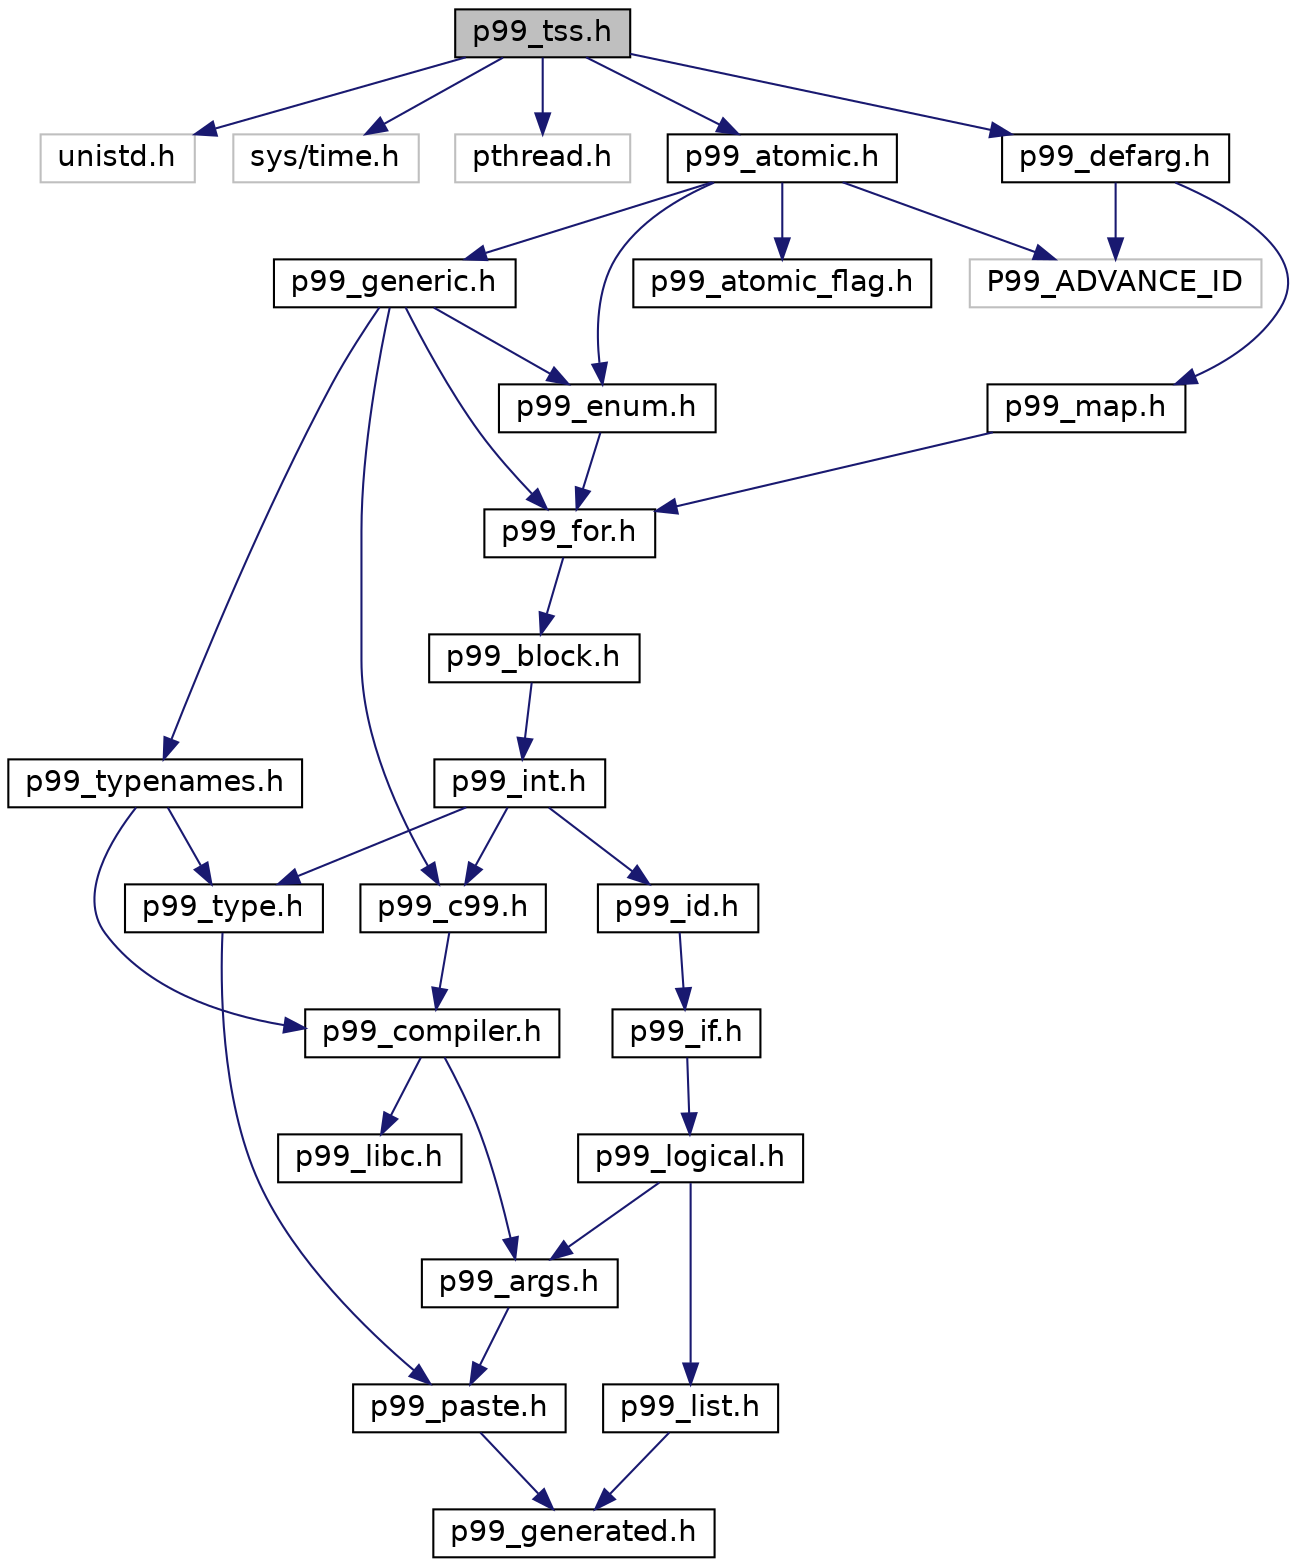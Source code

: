 digraph "p99_tss.h"
{
 // LATEX_PDF_SIZE
  edge [fontname="Helvetica",fontsize="14",labelfontname="Helvetica",labelfontsize="14"];
  node [fontname="Helvetica",fontsize="14",shape=record];
  Node1 [label="p99_tss.h",height=0.2,width=0.4,color="black", fillcolor="grey75", style="filled", fontcolor="black",tooltip=" "];
  Node1 -> Node2 [color="midnightblue",fontsize="14",style="solid",fontname="Helvetica"];
  Node2 [label="unistd.h",height=0.2,width=0.4,color="grey75", fillcolor="white", style="filled",tooltip=" "];
  Node1 -> Node3 [color="midnightblue",fontsize="14",style="solid",fontname="Helvetica"];
  Node3 [label="sys/time.h",height=0.2,width=0.4,color="grey75", fillcolor="white", style="filled",tooltip=" "];
  Node1 -> Node4 [color="midnightblue",fontsize="14",style="solid",fontname="Helvetica"];
  Node4 [label="pthread.h",height=0.2,width=0.4,color="grey75", fillcolor="white", style="filled",tooltip=" "];
  Node1 -> Node5 [color="midnightblue",fontsize="14",style="solid",fontname="Helvetica"];
  Node5 [label="p99_defarg.h",height=0.2,width=0.4,color="black", fillcolor="white", style="filled",URL="$p99__defarg_8h.html",tooltip="Macros for default arguments to functions."];
  Node5 -> Node6 [color="midnightblue",fontsize="14",style="solid",fontname="Helvetica"];
  Node6 [label="p99_map.h",height=0.2,width=0.4,color="black", fillcolor="white", style="filled",URL="$p99__map_8h.html",tooltip="macros to produce lists of statements or declarations."];
  Node6 -> Node7 [color="midnightblue",fontsize="14",style="solid",fontname="Helvetica"];
  Node7 [label="p99_for.h",height=0.2,width=0.4,color="black", fillcolor="white", style="filled",URL="$p99__for_8h.html",tooltip="A preprocessor for loop implementation and some derived list handling macros."];
  Node7 -> Node8 [color="midnightblue",fontsize="14",style="solid",fontname="Helvetica"];
  Node8 [label="p99_block.h",height=0.2,width=0.4,color="black", fillcolor="white", style="filled",URL="$p99__block_8h.html",tooltip="Macros that implement controlling blocks."];
  Node8 -> Node9 [color="midnightblue",fontsize="14",style="solid",fontname="Helvetica"];
  Node9 [label="p99_int.h",height=0.2,width=0.4,color="black", fillcolor="white", style="filled",URL="$p99__int_8h.html",tooltip="Macros handling integer types and initialization."];
  Node9 -> Node10 [color="midnightblue",fontsize="14",style="solid",fontname="Helvetica"];
  Node10 [label="p99_c99.h",height=0.2,width=0.4,color="black", fillcolor="white", style="filled",URL="$p99__c99_8h.html",tooltip="C99 specific include files that are required by the standard."];
  Node10 -> Node11 [color="midnightblue",fontsize="14",style="solid",fontname="Helvetica"];
  Node11 [label="p99_compiler.h",height=0.2,width=0.4,color="black", fillcolor="white", style="filled",URL="$p99__compiler_8h.html",tooltip="Group compiler dependencies together in one file."];
  Node11 -> Node12 [color="midnightblue",fontsize="14",style="solid",fontname="Helvetica"];
  Node12 [label="p99_args.h",height=0.2,width=0.4,color="black", fillcolor="white", style="filled",URL="$p99__args_8h.html",tooltip="Providing macros that handle variadic macro argument lists."];
  Node12 -> Node13 [color="midnightblue",fontsize="14",style="solid",fontname="Helvetica"];
  Node13 [label="p99_paste.h",height=0.2,width=0.4,color="black", fillcolor="white", style="filled",URL="$p99__paste_8h.html",tooltip="macros that paste tokens in a predictable way"];
  Node13 -> Node14 [color="midnightblue",fontsize="14",style="solid",fontname="Helvetica"];
  Node14 [label="p99_generated.h",height=0.2,width=0.4,color="black", fillcolor="white", style="filled",URL="$p99__generated_8h.html",tooltip="automatically generated macros to handle variadic macros."];
  Node11 -> Node15 [color="midnightblue",fontsize="14",style="solid",fontname="Helvetica"];
  Node15 [label="p99_libc.h",height=0.2,width=0.4,color="black", fillcolor="white", style="filled",URL="$p99__libc_8h.html",tooltip="Group C library dependencies together in one file."];
  Node9 -> Node16 [color="midnightblue",fontsize="14",style="solid",fontname="Helvetica"];
  Node16 [label="p99_id.h",height=0.2,width=0.4,color="black", fillcolor="white", style="filled",URL="$p99__id_8h.html",tooltip="Implement a simple FILEID that changes each time this file is included somewhere."];
  Node16 -> Node17 [color="midnightblue",fontsize="14",style="solid",fontname="Helvetica"];
  Node17 [label="p99_if.h",height=0.2,width=0.4,color="black", fillcolor="white", style="filled",URL="$p99__if_8h.html",tooltip="preprocessor conditionals to use inside macros"];
  Node17 -> Node18 [color="midnightblue",fontsize="14",style="solid",fontname="Helvetica"];
  Node18 [label="p99_logical.h",height=0.2,width=0.4,color="black", fillcolor="white", style="filled",URL="$p99__logical_8h.html",tooltip="macros to handle Boolean conditions at compile time."];
  Node18 -> Node12 [color="midnightblue",fontsize="14",style="solid",fontname="Helvetica"];
  Node18 -> Node19 [color="midnightblue",fontsize="14",style="solid",fontname="Helvetica"];
  Node19 [label="p99_list.h",height=0.2,width=0.4,color="black", fillcolor="white", style="filled",URL="$p99__list_8h.html",tooltip="Basis macros to process the parameter list of a variadic macro."];
  Node19 -> Node14 [color="midnightblue",fontsize="14",style="solid",fontname="Helvetica"];
  Node9 -> Node20 [color="midnightblue",fontsize="14",style="solid",fontname="Helvetica"];
  Node20 [label="p99_type.h",height=0.2,width=0.4,color="black", fillcolor="white", style="filled",URL="$p99__type_8h.html",tooltip=" "];
  Node20 -> Node13 [color="midnightblue",fontsize="14",style="solid",fontname="Helvetica"];
  Node5 -> Node21 [color="midnightblue",fontsize="14",style="solid",fontname="Helvetica"];
  Node21 [label="P99_ADVANCE_ID",height=0.2,width=0.4,color="grey75", fillcolor="white", style="filled",tooltip=" "];
  Node1 -> Node22 [color="midnightblue",fontsize="14",style="solid",fontname="Helvetica"];
  Node22 [label="p99_atomic.h",height=0.2,width=0.4,color="black", fillcolor="white", style="filled",URL="$p99__atomic_8h.html",tooltip=" "];
  Node22 -> Node23 [color="midnightblue",fontsize="14",style="solid",fontname="Helvetica"];
  Node23 [label="p99_enum.h",height=0.2,width=0.4,color="black", fillcolor="white", style="filled",URL="$p99__enum_8h.html",tooltip=" "];
  Node23 -> Node7 [color="midnightblue",fontsize="14",style="solid",fontname="Helvetica"];
  Node22 -> Node24 [color="midnightblue",fontsize="14",style="solid",fontname="Helvetica"];
  Node24 [label="p99_generic.h",height=0.2,width=0.4,color="black", fillcolor="white", style="filled",URL="$p99__generic_8h.html",tooltip=" "];
  Node24 -> Node7 [color="midnightblue",fontsize="14",style="solid",fontname="Helvetica"];
  Node24 -> Node23 [color="midnightblue",fontsize="14",style="solid",fontname="Helvetica"];
  Node24 -> Node25 [color="midnightblue",fontsize="14",style="solid",fontname="Helvetica"];
  Node25 [label="p99_typenames.h",height=0.2,width=0.4,color="black", fillcolor="white", style="filled",URL="$p99__typenames_8h.html",tooltip="Declare types derived from the standard types."];
  Node25 -> Node11 [color="midnightblue",fontsize="14",style="solid",fontname="Helvetica"];
  Node25 -> Node20 [color="midnightblue",fontsize="14",style="solid",fontname="Helvetica"];
  Node24 -> Node10 [color="midnightblue",fontsize="14",style="solid",fontname="Helvetica"];
  Node22 -> Node21 [color="midnightblue",fontsize="14",style="solid",fontname="Helvetica"];
  Node22 -> Node26 [color="midnightblue",fontsize="14",style="solid",fontname="Helvetica"];
  Node26 [label="p99_atomic_flag.h",height=0.2,width=0.4,color="black", fillcolor="white", style="filled",URL="$p99__atomic__flag_8h.html",tooltip=" "];
}

